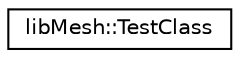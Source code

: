 digraph "类继承关系图"
{
 // INTERACTIVE_SVG=YES
  edge [fontname="Helvetica",fontsize="10",labelfontname="Helvetica",labelfontsize="10"];
  node [fontname="Helvetica",fontsize="10",shape=record];
  rankdir="LR";
  Node1 [label="libMesh::TestClass",height=0.2,width=0.4,color="black", fillcolor="white", style="filled",URL="$classlibMesh_1_1TestClass.html"];
}
